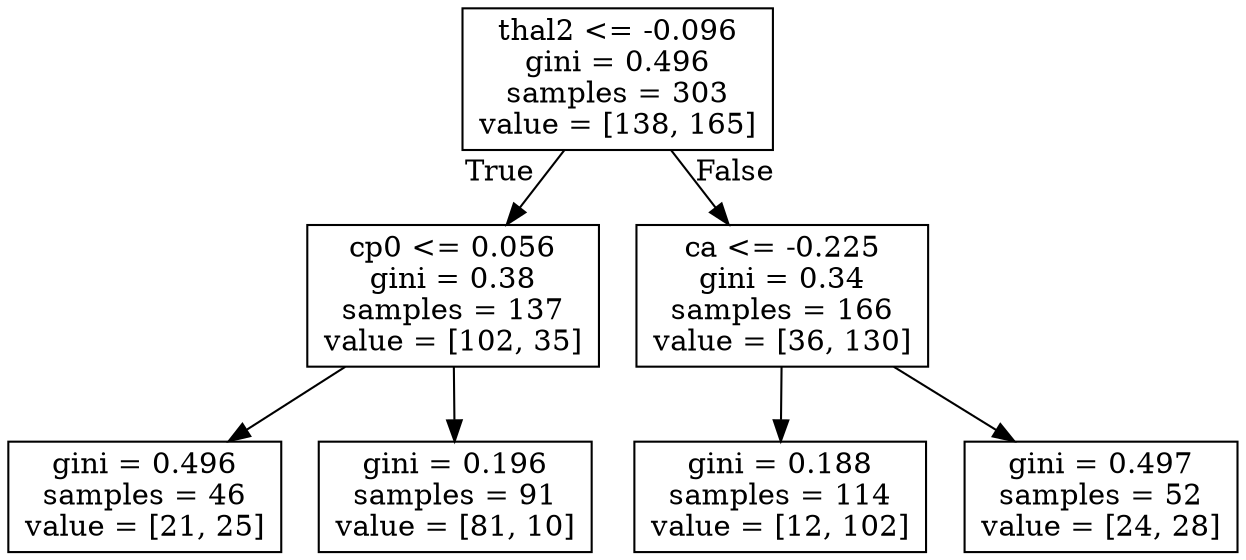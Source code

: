 digraph Tree {
node [shape=box] ;
0 [label="thal2 <= -0.096\ngini = 0.496\nsamples = 303\nvalue = [138, 165]"] ;
1 [label="cp0 <= 0.056\ngini = 0.38\nsamples = 137\nvalue = [102, 35]"] ;
0 -> 1 [labeldistance=2.5, labelangle=45, headlabel="True"] ;
2 [label="gini = 0.496\nsamples = 46\nvalue = [21, 25]"] ;
1 -> 2 ;
3 [label="gini = 0.196\nsamples = 91\nvalue = [81, 10]"] ;
1 -> 3 ;
4 [label="ca <= -0.225\ngini = 0.34\nsamples = 166\nvalue = [36, 130]"] ;
0 -> 4 [labeldistance=2.5, labelangle=-45, headlabel="False"] ;
5 [label="gini = 0.188\nsamples = 114\nvalue = [12, 102]"] ;
4 -> 5 ;
6 [label="gini = 0.497\nsamples = 52\nvalue = [24, 28]"] ;
4 -> 6 ;
}